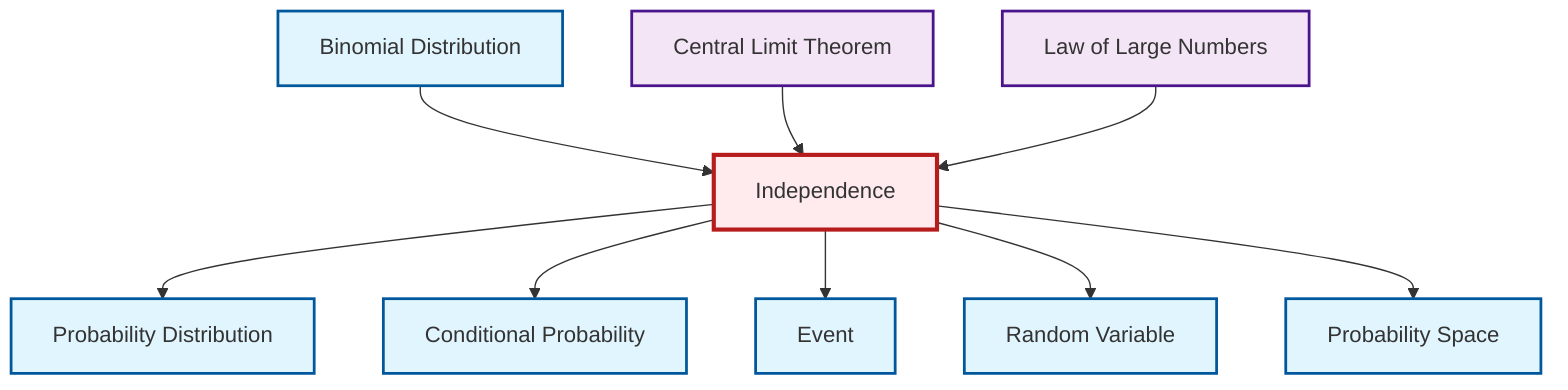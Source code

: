graph TD
    classDef definition fill:#e1f5fe,stroke:#01579b,stroke-width:2px
    classDef theorem fill:#f3e5f5,stroke:#4a148c,stroke-width:2px
    classDef axiom fill:#fff3e0,stroke:#e65100,stroke-width:2px
    classDef example fill:#e8f5e9,stroke:#1b5e20,stroke-width:2px
    classDef current fill:#ffebee,stroke:#b71c1c,stroke-width:3px
    def-conditional-probability["Conditional Probability"]:::definition
    def-random-variable["Random Variable"]:::definition
    def-event["Event"]:::definition
    thm-central-limit["Central Limit Theorem"]:::theorem
    thm-law-of-large-numbers["Law of Large Numbers"]:::theorem
    def-probability-distribution["Probability Distribution"]:::definition
    def-independence["Independence"]:::definition
    def-binomial-distribution["Binomial Distribution"]:::definition
    def-probability-space["Probability Space"]:::definition
    def-independence --> def-probability-distribution
    def-independence --> def-conditional-probability
    def-independence --> def-event
    def-binomial-distribution --> def-independence
    thm-central-limit --> def-independence
    def-independence --> def-random-variable
    thm-law-of-large-numbers --> def-independence
    def-independence --> def-probability-space
    class def-independence current